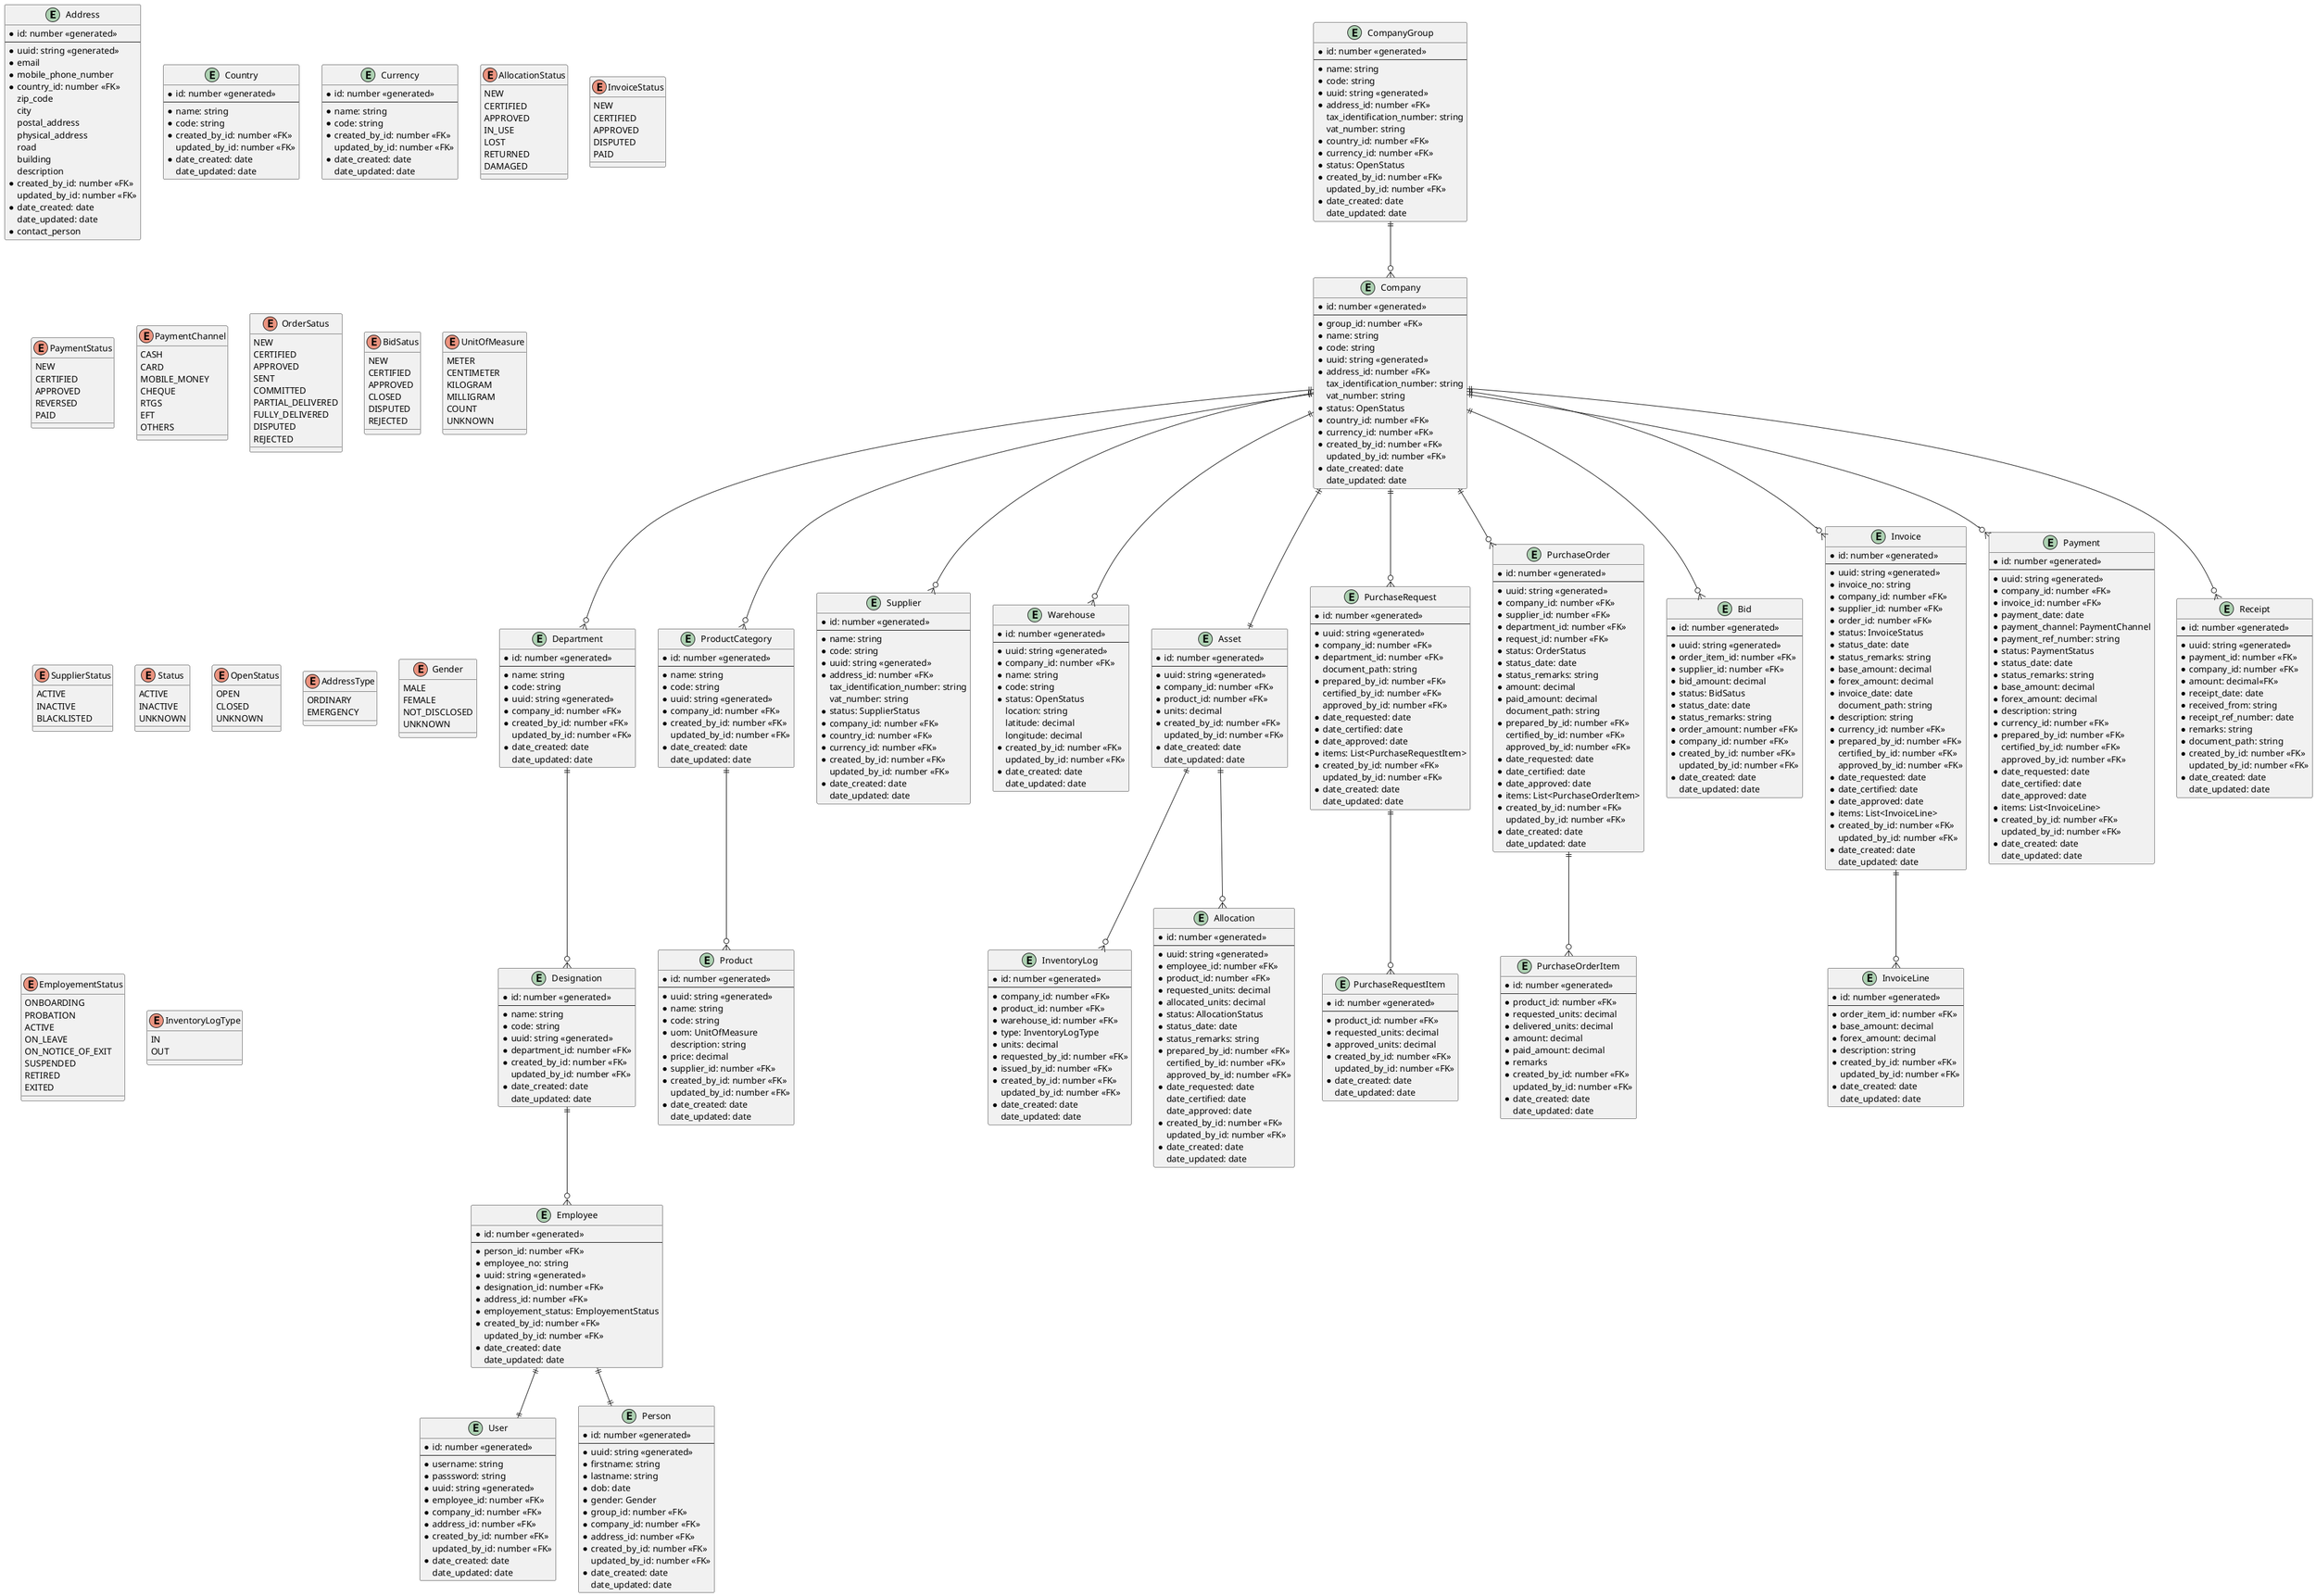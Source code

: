 @startuml

entity          Address
{
* id: number <<generated>>
--
* uuid: string <<generated>>
* email
* mobile_phone_number
* country_id: number <<FK>>
  zip_code
  city
  postal_address
  physical_address
  road
  building
  description
* created_by_id: number <<FK>>
  updated_by_id: number <<FK>>
* date_created: date
  date_updated: date
* contact_person
}

entity          Country
{
* id: number <<generated>>
--
* name: string
* code: string
* created_by_id: number <<FK>>
  updated_by_id: number <<FK>>
* date_created: date
  date_updated: date
}
entity          Currency
{
* id: number <<generated>>
--
* name: string
* code: string
* created_by_id: number <<FK>>
  updated_by_id: number <<FK>>
* date_created: date
  date_updated: date
}

entity          CompanyGroup
{
* id: number <<generated>>
--
* name: string
* code: string
* uuid: string <<generated>>
* address_id: number <<FK>>
  tax_identification_number: string
  vat_number: string
* country_id: number <<FK>>
* currency_id: number <<FK>>
* status: OpenStatus
* created_by_id: number <<FK>>
  updated_by_id: number <<FK>>
* date_created: date
  date_updated: date
}

entity          Company
{
* id: number <<generated>>
--
* group_id: number <<FK>>
* name: string
* code: string
* uuid: string <<generated>>
* address_id: number <<FK>>
  tax_identification_number: string
  vat_number: string
* status: OpenStatus
* country_id: number <<FK>>
* currency_id: number <<FK>>
* created_by_id: number <<FK>>
  updated_by_id: number <<FK>>
* date_created: date
  date_updated: date
}

entity          Department
{
* id: number <<generated>>
--
* name: string
* code: string
* uuid: string <<generated>>
* company_id: number <<FK>>
* created_by_id: number <<FK>>
  updated_by_id: number <<FK>>
* date_created: date
  date_updated: date
}

entity          Designation
{
* id: number <<generated>>
--
* name: string
* code: string
* uuid: string <<generated>>
* department_id: number <<FK>>
* created_by_id: number <<FK>>
  updated_by_id: number <<FK>>
* date_created: date
  date_updated: date
}

entity          Employee
{
* id: number <<generated>>
--
* person_id: number <<FK>>
* employee_no: string
* uuid: string <<generated>>
* designation_id: number <<FK>>
* address_id: number <<FK>>
* employement_status: EmployementStatus
* created_by_id: number <<FK>>
  updated_by_id: number <<FK>>
* date_created: date
  date_updated: date
}

entity          User
{
* id: number <<generated>>
--
* username: string
* passsword: string
* uuid: string <<generated>>
* employee_id: number <<FK>>
* company_id: number <<FK>>
* address_id: number <<FK>>
* created_by_id: number <<FK>>
  updated_by_id: number <<FK>>
* date_created: date
  date_updated: date
}

entity          Person
{
* id: number <<generated>>
--
* uuid: string <<generated>>
* firstname: string
* lastname: string
* dob: date
* gender: Gender
* group_id: number <<FK>>
* company_id: number <<FK>>
* address_id: number <<FK>>
* created_by_id: number <<FK>>
  updated_by_id: number <<FK>>
* date_created: date
  date_updated: date
}

entity          ProductCategory
{
* id: number <<generated>>
--
* name: string
* code: string
* uuid: string <<generated>>
* company_id: number <<FK>>
* created_by_id: number <<FK>>
  updated_by_id: number <<FK>>
* date_created: date
  date_updated: date
}

entity          Product
{
* id: number <<generated>>
--
* uuid: string <<generated>>
* name: string
* code: string
* uom: UnitOfMeasure
  description: string
* price: decimal
* supplier_id: number <<FK>>
* created_by_id: number <<FK>>
  updated_by_id: number <<FK>>
* date_created: date
  date_updated: date
}

entity          Supplier
{
* id: number <<generated>>
--
* name: string
* code: string
* uuid: string <<generated>>
* address_id: number <<FK>>
  tax_identification_number: string
  vat_number: string
* status: SupplierStatus
* company_id: number <<FK>>
* country_id: number <<FK>>
* currency_id: number <<FK>>
* created_by_id: number <<FK>>
  updated_by_id: number <<FK>>
* date_created: date
  date_updated: date
}

entity          Warehouse
{
* id: number <<generated>>
--
* uuid: string <<generated>>
* company_id: number <<FK>>
* name: string
* code: string
* status: OpenStatus
  location: string
  latitude: decimal
  longitude: decimal
* created_by_id: number <<FK>>
  updated_by_id: number <<FK>>
* date_created: date
  date_updated: date
}


entity          Asset
{
* id: number <<generated>>
--
* uuid: string <<generated>>
* company_id: number <<FK>>
* product_id: number <<FK>>
* units: decimal
* created_by_id: number <<FK>>
  updated_by_id: number <<FK>>
* date_created: date
  date_updated: date
}

entity          InventoryLog
{
* id: number <<generated>>
--
* company_id: number <<FK>>
* product_id: number <<FK>>
* warehouse_id: number <<FK>>
* type: InventoryLogType
* units: decimal
* requested_by_id: number <<FK>>
* issued_by_id: number <<FK>>
* created_by_id: number <<FK>>
  updated_by_id: number <<FK>>
* date_created: date
  date_updated: date
}

entity          Allocation
{
* id: number <<generated>>
--
* uuid: string <<generated>>
* employee_id: number <<FK>>
* product_id: number <<FK>>
* requested_units: decimal
* allocated_units: decimal
* status: AllocationStatus
* status_date: date
* status_remarks: string
* prepared_by_id: number <<FK>>
  certified_by_id: number <<FK>>
  approved_by_id: number <<FK>>
* date_requested: date
  date_certified: date
  date_approved: date
* created_by_id: number <<FK>>
  updated_by_id: number <<FK>>
* date_created: date
  date_updated: date
}

entity          PurchaseRequest
{
* id: number <<generated>>
--
* uuid: string <<generated>>
* company_id: number <<FK>>
* department_id: number <<FK>>
  document_path: string
* prepared_by_id: number <<FK>>
  certified_by_id: number <<FK>>
  approved_by_id: number <<FK>>
* date_requested: date
* date_certified: date
* date_approved: date
* items: List<PurchaseRequestItem>
* created_by_id: number <<FK>>
  updated_by_id: number <<FK>>
* date_created: date
  date_updated: date
}

entity          PurchaseRequestItem
{
* id: number <<generated>>
--
* product_id: number <<FK>>
* requested_units: decimal
* approved_units: decimal
* created_by_id: number <<FK>>
  updated_by_id: number <<FK>>
* date_created: date
  date_updated: date
}

entity          PurchaseOrder
{
* id: number <<generated>>
--
* uuid: string <<generated>>
* company_id: number <<FK>>
* supplier_id: number <<FK>>
* department_id: number <<FK>>
* request_id: number <<FK>>
* status: OrderStatus
* status_date: date
* status_remarks: string
* amount: decimal
* paid_amount: decimal
  document_path: string
* prepared_by_id: number <<FK>>
  certified_by_id: number <<FK>>
  approved_by_id: number <<FK>>
* date_requested: date
* date_certified: date
* date_approved: date
* items: List<PurchaseOrderItem>
* created_by_id: number <<FK>>
  updated_by_id: number <<FK>>
* date_created: date
  date_updated: date
}

entity          PurchaseOrderItem
{
* id: number <<generated>>
--
* product_id: number <<FK>>
* requested_units: decimal
* delivered_units: decimal
* amount: decimal
* paid_amount: decimal
* remarks
* created_by_id: number <<FK>>
  updated_by_id: number <<FK>>
* date_created: date
  date_updated: date
}

entity Bid{
* id: number <<generated>>
--
* uuid: string <<generated>>
* order_item_id: number <<FK>>
* supplier_id: number <<FK>>
* bid_amount: decimal
* status: BidSatus
* status_date: date
* status_remarks: string
* order_amount: number <<FK>>
* company_id: number <<FK>>
* created_by_id: number <<FK>>
  updated_by_id: number <<FK>>
* date_created: date
  date_updated: date
}


entity          Invoice
{
* id: number <<generated>>
--
* uuid: string <<generated>>
* invoice_no: string
* company_id: number <<FK>>
* supplier_id: number <<FK>>
* order_id: number <<FK>>
* status: InvoiceStatus
* status_date: date
* status_remarks: string
* base_amount: decimal
* forex_amount: decimal
* invoice_date: date
  document_path: string
* description: string
* currency_id: number <<FK>>
* prepared_by_id: number <<FK>>
  certified_by_id: number <<FK>>
  approved_by_id: number <<FK>>
* date_requested: date
* date_certified: date
* date_approved: date
* items: List<InvoiceLine>
* created_by_id: number <<FK>>
  updated_by_id: number <<FK>>
* date_created: date
  date_updated: date
}

entity   InvoiceLine
{
* id: number <<generated>>
--
* order_item_id: number <<FK>>
* base_amount: decimal
* forex_amount: decimal
* description: string
* created_by_id: number <<FK>>
  updated_by_id: number <<FK>>
* date_created: date
  date_updated: date
}


entity  Payment
{
* id: number <<generated>>
--
* uuid: string <<generated>>
* company_id: number <<FK>>
* invoice_id: number <<FK>>
* payment_date: date
* payment_channel: PaymentChannel
* payment_ref_number: string
* status: PaymentStatus
* status_date: date
* status_remarks: string
* base_amount: decimal
* forex_amount: decimal
* description: string
* currency_id: number <<FK>>
* prepared_by_id: number <<FK>>
  certified_by_id: number <<FK>>
  approved_by_id: number <<FK>>
* date_requested: date
  date_certified: date
  date_approved: date
* items: List<InvoiceLine>
* created_by_id: number <<FK>>
  updated_by_id: number <<FK>>
* date_created: date
  date_updated: date
}

entity Receipt{
* id: number <<generated>>
--
* uuid: string <<generated>>
* payment_id: number <<FK>>
* company_id: number <<FK>>
* amount: decimal<<FK>>
* receipt_date: date
* received_from: string
* receipt_ref_number: date
* remarks: string
* document_path: string
* created_by_id: number <<FK>>
  updated_by_id: number <<FK>>
* date_created: date
  date_updated: date
}

CompanyGroup||--o{ Company
Company ||--o{ Department
Department||--o{ Designation
Designation||--o{ Employee
Employee||--|| User
Employee||--|| Person

Company ||--o{ ProductCategory
ProductCategory ||--o{ Product
Company ||--o{ Warehouse


Company||--||Asset
Asset||--o{ InventoryLog
Asset||--o{ Allocation

Company||--o{ PurchaseRequest
PurchaseRequest ||--o{ PurchaseRequestItem


Company||--o{Supplier

Company||--o{ PurchaseOrder
PurchaseOrder ||--o{PurchaseOrderItem


Company||--o{Bid

Company ||--o{ Invoice
Invoice||--o{ InvoiceLine

Company||--o{Payment

Company||--o{Receipt

enum AllocationStatus{
NEW
CERTIFIED
APPROVED
IN_USE
LOST
RETURNED
DAMAGED

}
enum InvoiceStatus{
NEW
CERTIFIED
APPROVED
DISPUTED
PAID
}

enum PaymentStatus{
NEW
CERTIFIED
APPROVED
REVERSED
PAID
}

enum PaymentChannel{
CASH
CARD
MOBILE_MONEY
CHEQUE
RTGS
EFT
OTHERS
}

enum    OrderSatus{
NEW
CERTIFIED
APPROVED
SENT
COMMITTED
PARTIAL_DELIVERED
FULLY_DELIVERED
DISPUTED
REJECTED
}

enum    BidSatus{
NEW
CERTIFIED
APPROVED
CLOSED
DISPUTED
REJECTED
}

enum            UnitOfMeasure
{
METER
CENTIMETER
KILOGRAM
MILLIGRAM
COUNT
UNKNOWN
}

enum            SupplierStatus
{
ACTIVE
INACTIVE
BLACKLISTED
}

enum            Status
{
ACTIVE
INACTIVE
UNKNOWN
}

enum            OpenStatus
{
OPEN
CLOSED
UNKNOWN
}

enum            AddressType
{
ORDINARY
EMERGENCY
}

enum            Gender
{
MALE
FEMALE
NOT_DISCLOSED
UNKNOWN
}

enum            EmployementStatus{
ONBOARDING
PROBATION
ACTIVE
ON_LEAVE
ON_NOTICE_OF_EXIT
SUSPENDED
RETIRED
EXITED
}

enum InventoryLogType{
IN
OUT
}


@enduml
